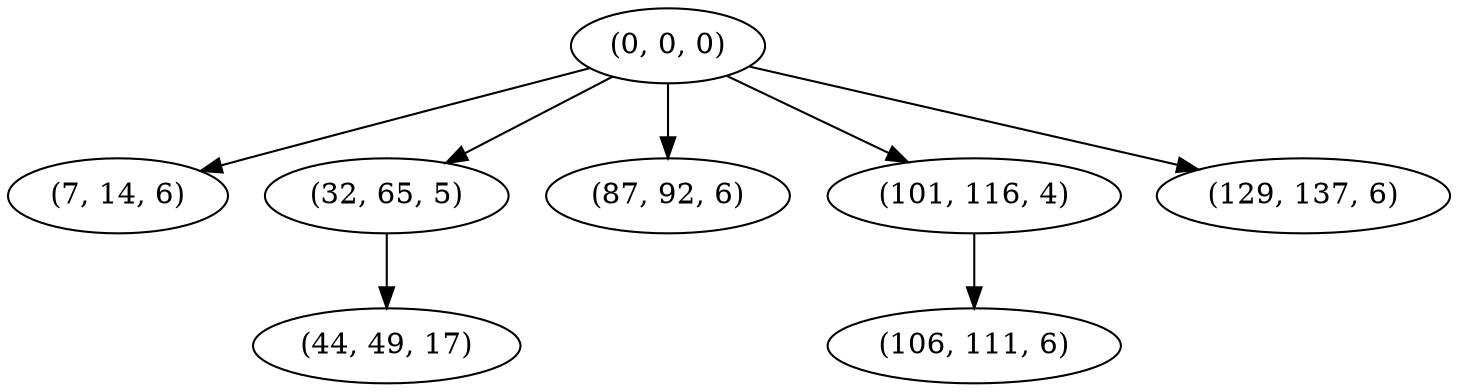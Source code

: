 digraph tree {
    "(0, 0, 0)";
    "(7, 14, 6)";
    "(32, 65, 5)";
    "(44, 49, 17)";
    "(87, 92, 6)";
    "(101, 116, 4)";
    "(106, 111, 6)";
    "(129, 137, 6)";
    "(0, 0, 0)" -> "(7, 14, 6)";
    "(0, 0, 0)" -> "(32, 65, 5)";
    "(0, 0, 0)" -> "(87, 92, 6)";
    "(0, 0, 0)" -> "(101, 116, 4)";
    "(0, 0, 0)" -> "(129, 137, 6)";
    "(32, 65, 5)" -> "(44, 49, 17)";
    "(101, 116, 4)" -> "(106, 111, 6)";
}

